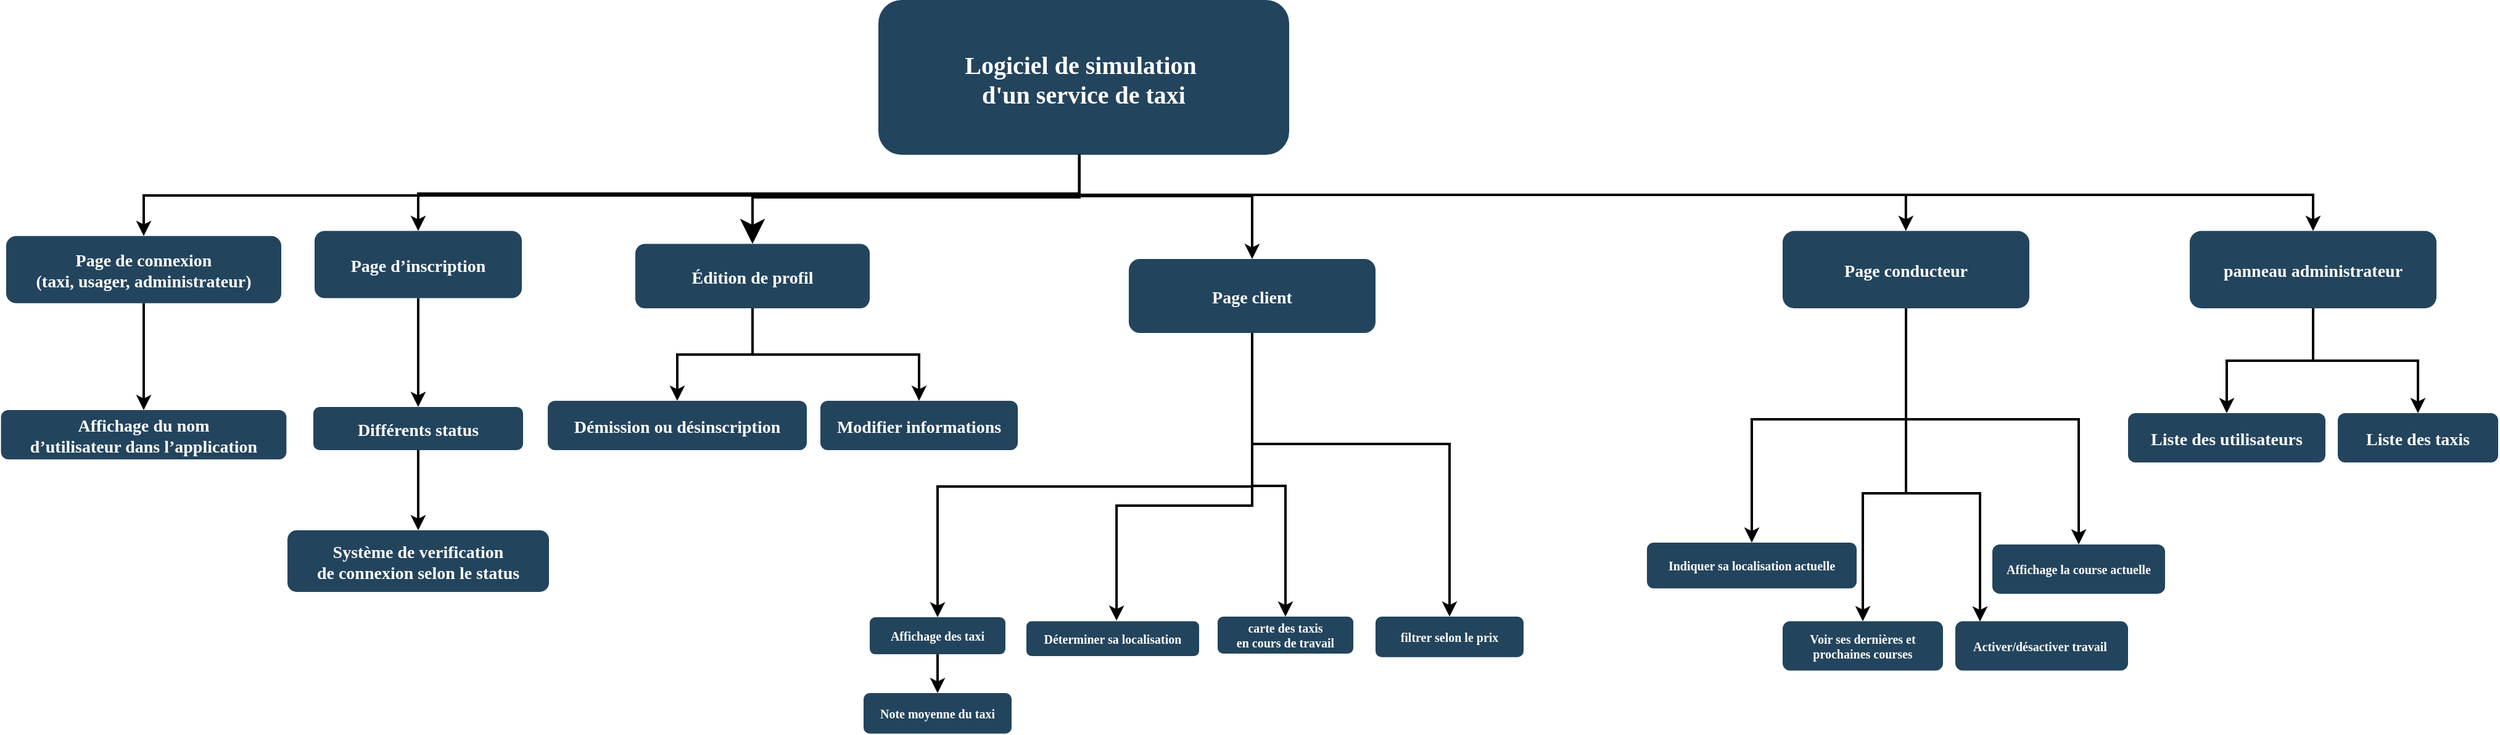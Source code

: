 <mxfile version="12.9.5" type="gitlab">
  <diagram name="Page-1" id="2c0d36ab-eaac-3732-788b-9136903baeff">
    <mxGraphModel dx="868" dy="450" grid="1" gridSize="10" guides="1" tooltips="1" connect="1" arrows="1" fold="1" page="1" pageScale="1.5" pageWidth="1169" pageHeight="827" background="#ffffff" math="0" shadow="0">
      <root>
        <mxCell id="0" />
        <mxCell id="1" parent="0" />
        <mxCell id="2" value="Logiciel de simulation &#xa;d&#39;un service de taxi" style="rounded=1;fillColor=#23445D;gradientColor=none;strokeColor=none;fontColor=#FFFFFF;fontStyle=1;fontFamily=Tahoma;fontSize=20;" parent="1" vertex="1">
          <mxGeometry x="757" y="140" width="333" height="125.5" as="geometry" />
        </mxCell>
        <mxCell id="4" value="panneau administrateur" style="rounded=1;fillColor=#23445D;gradientColor=none;strokeColor=none;fontColor=#FFFFFF;fontStyle=1;fontFamily=Tahoma;fontSize=14" parent="1" vertex="1">
          <mxGeometry x="1820" y="327.25" width="200" height="62.75" as="geometry" />
        </mxCell>
        <mxCell id="9" value="" style="edgeStyle=elbowEdgeStyle;elbow=vertical;strokeWidth=2;rounded=0;exitX=0.489;exitY=0.996;exitDx=0;exitDy=0;exitPerimeter=0;" parent="1" source="2" target="4" edge="1">
          <mxGeometry x="337" y="215.5" width="100" height="100" as="geometry">
            <mxPoint x="337" y="315.5" as="sourcePoint" />
            <mxPoint x="437" y="215.5" as="targetPoint" />
            <Array as="points">
              <mxPoint x="1240" y="298" />
            </Array>
          </mxGeometry>
        </mxCell>
        <mxCell id="10" value="Édition de profil" style="rounded=1;fillColor=#23445D;gradientColor=none;strokeColor=none;fontColor=#FFFFFF;fontStyle=1;fontFamily=Tahoma;fontSize=14" parent="1" vertex="1">
          <mxGeometry x="560" y="337.75" width="190" height="52.25" as="geometry" />
        </mxCell>
        <mxCell id="12" value="Page d’inscription" style="rounded=1;fillColor=#23445D;gradientColor=none;strokeColor=none;fontColor=#FFFFFF;fontStyle=1;fontFamily=Tahoma;fontSize=14" parent="1" vertex="1">
          <mxGeometry x="300" y="327.25" width="168" height="54.5" as="geometry" />
        </mxCell>
        <mxCell id="xQzob73jMmwW_WmET0h1-109" value="Système de verification&#xa;de connexion selon le status" style="rounded=1;fillColor=#23445D;gradientColor=none;strokeColor=none;fontColor=#FFFFFF;fontStyle=1;fontFamily=Tahoma;fontSize=14" parent="1" vertex="1">
          <mxGeometry x="278" y="570" width="212" height="50" as="geometry" />
        </mxCell>
        <mxCell id="13" value="Page de connexion &#xa;(taxi, usager, administrateur)" style="rounded=1;fillColor=#23445D;gradientColor=none;strokeColor=none;fontColor=#FFFFFF;fontStyle=1;fontFamily=Tahoma;fontSize=14" parent="1" vertex="1">
          <mxGeometry x="50" y="331.38" width="223" height="54.5" as="geometry" />
        </mxCell>
        <mxCell id="41" value="Démission ou désinscription" style="rounded=1;fillColor=#23445D;gradientColor=none;strokeColor=none;fontColor=#FFFFFF;fontStyle=1;fontFamily=Tahoma;fontSize=14" parent="1" vertex="1">
          <mxGeometry x="489" y="465" width="210" height="40" as="geometry" />
        </mxCell>
        <mxCell id="48" value="Liste des utilisateurs" style="rounded=1;fillColor=#23445D;gradientColor=none;strokeColor=none;fontColor=#FFFFFF;fontStyle=1;fontFamily=Tahoma;fontSize=14" parent="1" vertex="1">
          <mxGeometry x="1770" y="475" width="160" height="40" as="geometry" />
        </mxCell>
        <mxCell id="59" value="" style="edgeStyle=elbowEdgeStyle;elbow=vertical;strokeWidth=2;rounded=0;exitX=0.489;exitY=1.012;exitDx=0;exitDy=0;exitPerimeter=0;" parent="1" source="2" target="12" edge="1">
          <mxGeometry x="347" y="225.5" width="100" height="100" as="geometry">
            <mxPoint x="924" y="265" as="sourcePoint" />
            <mxPoint x="1467.0" y="345.5" as="targetPoint" />
          </mxGeometry>
        </mxCell>
        <mxCell id="61" value="" style="edgeStyle=elbowEdgeStyle;elbow=vertical;strokeWidth=2;rounded=0" parent="1" target="13" edge="1">
          <mxGeometry x="-23" y="135.5" width="100" height="100" as="geometry">
            <mxPoint x="920" y="266" as="sourcePoint" />
            <mxPoint x="77" y="135.5" as="targetPoint" />
          </mxGeometry>
        </mxCell>
        <mxCell id="103" value="" style="edgeStyle=elbowEdgeStyle;elbow=vertical;strokeWidth=2;rounded=0" parent="1" source="10" target="41" edge="1">
          <mxGeometry x="-23" y="135.5" width="100" height="100" as="geometry">
            <mxPoint x="-23" y="235.5" as="sourcePoint" />
            <mxPoint x="77" y="135.5" as="targetPoint" />
          </mxGeometry>
        </mxCell>
        <mxCell id="104" value="" style="edgeStyle=elbowEdgeStyle;elbow=vertical;strokeWidth=2;rounded=0" parent="1" source="4" target="48" edge="1">
          <mxGeometry x="-23" y="135.5" width="100" height="100" as="geometry">
            <mxPoint x="-23" y="235.5" as="sourcePoint" />
            <mxPoint x="77" y="135.5" as="targetPoint" />
          </mxGeometry>
        </mxCell>
        <mxCell id="xQzob73jMmwW_WmET0h1-108" value="" style="edgeStyle=elbowEdgeStyle;elbow=vertical;strokeWidth=2;rounded=0;entryX=0.5;entryY=0;entryDx=0;entryDy=0;spacing=2;spacingTop=11;spacingBottom=9;endSize=14;sourcePerimeterSpacing=5;" parent="1" target="10" edge="1">
          <mxGeometry x="357" y="235.5" width="100" height="100" as="geometry">
            <mxPoint x="920" y="266" as="sourcePoint" />
            <mxPoint x="1040" y="330" as="targetPoint" />
            <Array as="points">
              <mxPoint x="790" y="300" />
            </Array>
          </mxGeometry>
        </mxCell>
        <mxCell id="xQzob73jMmwW_WmET0h1-113" value="" style="edgeStyle=elbowEdgeStyle;elbow=vertical;strokeWidth=2;rounded=0;entryX=0.5;entryY=0;entryDx=0;entryDy=0;exitX=0.5;exitY=1;exitDx=0;exitDy=0;" parent="1" target="xQzob73jMmwW_WmET0h1-114" edge="1" source="12">
          <mxGeometry x="-501.34" y="150" width="100" height="100" as="geometry">
            <mxPoint x="443" y="389" as="sourcePoint" />
            <mxPoint x="563.66" y="470" as="targetPoint" />
            <Array as="points">
              <mxPoint x="443" y="400" />
              <mxPoint x="443" y="410" />
            </Array>
          </mxGeometry>
        </mxCell>
        <mxCell id="xQzob73jMmwW_WmET0h1-114" value="Différents status" style="rounded=1;fillColor=#23445D;gradientColor=none;strokeColor=none;fontColor=#FFFFFF;fontStyle=1;fontFamily=Tahoma;fontSize=14" parent="1" vertex="1">
          <mxGeometry x="299" y="470" width="170" height="35" as="geometry" />
        </mxCell>
        <mxCell id="xQzob73jMmwW_WmET0h1-115" value="" style="edgeStyle=elbowEdgeStyle;elbow=vertical;strokeWidth=2;rounded=0;exitX=0.5;exitY=1;exitDx=0;exitDy=0;entryX=0.5;entryY=0;entryDx=0;entryDy=0;" parent="1" source="xQzob73jMmwW_WmET0h1-114" target="xQzob73jMmwW_WmET0h1-109" edge="1">
          <mxGeometry x="-620.59" y="289" width="100" height="100" as="geometry">
            <mxPoint x="444.75" y="540.0" as="sourcePoint" />
            <mxPoint x="444" y="580" as="targetPoint" />
          </mxGeometry>
        </mxCell>
        <mxCell id="xQzob73jMmwW_WmET0h1-116" value="Affichage du nom &#xa;d’utilisateur dans l’application" style="rounded=1;fillColor=#23445D;gradientColor=none;strokeColor=none;fontColor=#FFFFFF;fontStyle=1;fontFamily=Tahoma;fontSize=14" parent="1" vertex="1">
          <mxGeometry x="45.81" y="472.5" width="231.37" height="40" as="geometry" />
        </mxCell>
        <mxCell id="xQzob73jMmwW_WmET0h1-117" value="" style="edgeStyle=elbowEdgeStyle;elbow=vertical;strokeWidth=2;rounded=0;exitX=0.5;exitY=1;exitDx=0;exitDy=0;" parent="1" source="13" target="xQzob73jMmwW_WmET0h1-116" edge="1">
          <mxGeometry x="-609.5" y="121" width="100" height="100" as="geometry">
            <mxPoint x="218.5" y="415.5" as="sourcePoint" />
            <mxPoint x="-509.5" y="121" as="targetPoint" />
          </mxGeometry>
        </mxCell>
        <mxCell id="xQzob73jMmwW_WmET0h1-122" value="Page client" style="rounded=1;fillColor=#23445D;gradientColor=none;strokeColor=none;fontColor=#FFFFFF;fontStyle=1;fontFamily=Tahoma;fontSize=14" parent="1" vertex="1">
          <mxGeometry x="960" y="350" width="200" height="60" as="geometry" />
        </mxCell>
        <mxCell id="xQzob73jMmwW_WmET0h1-124" value="" style="edgeStyle=elbowEdgeStyle;elbow=vertical;strokeWidth=2;rounded=0;entryX=0.5;entryY=0;entryDx=0;entryDy=0;" parent="1" target="xQzob73jMmwW_WmET0h1-122" edge="1">
          <mxGeometry x="333.5" y="216" width="100" height="100" as="geometry">
            <mxPoint x="920" y="266" as="sourcePoint" />
            <mxPoint x="1556.5" y="337.75" as="targetPoint" />
            <Array as="points">
              <mxPoint x="940" y="299" />
              <mxPoint x="940" y="299" />
              <mxPoint x="930" y="299" />
              <mxPoint x="940" y="299" />
              <mxPoint x="1236.5" y="298.5" />
            </Array>
          </mxGeometry>
        </mxCell>
        <mxCell id="xQzob73jMmwW_WmET0h1-125" value="" style="edgeStyle=elbowEdgeStyle;elbow=vertical;strokeWidth=2;rounded=0;" parent="1" target="xQzob73jMmwW_WmET0h1-126" edge="1">
          <mxGeometry x="-573" y="148.25" width="100" height="100" as="geometry">
            <mxPoint x="1060" y="428" as="sourcePoint" />
            <mxPoint x="1010" y="488" as="targetPoint" />
          </mxGeometry>
        </mxCell>
        <mxCell id="xQzob73jMmwW_WmET0h1-126" value="Affichage des taxi" style="rounded=1;fillColor=#23445D;gradientColor=none;strokeColor=none;fontColor=#FFFFFF;fontStyle=1;fontFamily=Tahoma;fontSize=10;" parent="1" vertex="1">
          <mxGeometry x="750" y="640.56" width="110" height="30" as="geometry" />
        </mxCell>
        <mxCell id="xQzob73jMmwW_WmET0h1-129" value="" style="edgeStyle=elbowEdgeStyle;elbow=vertical;strokeWidth=2;rounded=0;entryX=0.5;entryY=0;entryDx=0;entryDy=0;" parent="1" target="xQzob73jMmwW_WmET0h1-130" edge="1">
          <mxGeometry x="-423" y="148.25" width="100" height="100" as="geometry">
            <mxPoint x="1060" y="430" as="sourcePoint" />
            <mxPoint x="1160" y="488" as="targetPoint" />
            <Array as="points">
              <mxPoint x="1200" y="500" />
              <mxPoint x="1210" y="500" />
              <mxPoint x="1250" y="440" />
            </Array>
          </mxGeometry>
        </mxCell>
        <mxCell id="xQzob73jMmwW_WmET0h1-130" value="filtrer selon le prix" style="rounded=1;fillColor=#23445D;gradientColor=none;strokeColor=none;fontColor=#FFFFFF;fontStyle=1;fontFamily=Tahoma;fontSize=10;" parent="1" vertex="1">
          <mxGeometry x="1160" y="640" width="120" height="32.88" as="geometry" />
        </mxCell>
        <mxCell id="xQzob73jMmwW_WmET0h1-131" value="" style="edgeStyle=elbowEdgeStyle;elbow=vertical;strokeWidth=2;rounded=0;entryX=0.522;entryY=-0.016;entryDx=0;entryDy=0;entryPerimeter=0;exitX=0.5;exitY=1;exitDx=0;exitDy=0;" parent="1" source="xQzob73jMmwW_WmET0h1-122" target="xQzob73jMmwW_WmET0h1-132" edge="1">
          <mxGeometry x="-410" y="148.25" width="100" height="100" as="geometry">
            <mxPoint x="1049" y="427" as="sourcePoint" />
            <mxPoint x="1173" y="488" as="targetPoint" />
            <Array as="points">
              <mxPoint x="1039" y="550" />
              <mxPoint x="1039" y="550" />
              <mxPoint x="1039" y="550" />
              <mxPoint x="1040" y="550" />
              <mxPoint x="1040" y="540" />
              <mxPoint x="1040" y="520" />
            </Array>
          </mxGeometry>
        </mxCell>
        <mxCell id="xQzob73jMmwW_WmET0h1-132" value="Déterminer sa localisation" style="rounded=1;fillColor=#23445D;gradientColor=none;strokeColor=none;fontColor=#FFFFFF;fontStyle=1;fontFamily=Tahoma;fontSize=10;" parent="1" vertex="1">
          <mxGeometry x="877" y="643.75" width="140" height="28.25" as="geometry" />
        </mxCell>
        <mxCell id="xQzob73jMmwW_WmET0h1-133" value="Text" style="text;html=1;align=center;verticalAlign=middle;resizable=0;points=[];autosize=1;fontSize=20;fontColor=#FFFFFF;" parent="1" vertex="1">
          <mxGeometry x="1092" y="672" width="50" height="30" as="geometry" />
        </mxCell>
        <mxCell id="xQzob73jMmwW_WmET0h1-134" value="" style="edgeStyle=elbowEdgeStyle;elbow=vertical;strokeWidth=2;rounded=0;" parent="1" target="xQzob73jMmwW_WmET0h1-135" edge="1">
          <mxGeometry x="-593" y="135.88" width="100" height="100" as="geometry">
            <mxPoint x="1060" y="428" as="sourcePoint" />
            <mxPoint x="990" y="475.63" as="targetPoint" />
          </mxGeometry>
        </mxCell>
        <mxCell id="xQzob73jMmwW_WmET0h1-135" value="carte des taxis &#xa;en cours de travail" style="rounded=1;fillColor=#23445D;gradientColor=none;strokeColor=none;fontColor=#FFFFFF;fontStyle=1;fontFamily=Tahoma;fontSize=10;" parent="1" vertex="1">
          <mxGeometry x="1032" y="640" width="110" height="30" as="geometry" />
        </mxCell>
        <mxCell id="xQzob73jMmwW_WmET0h1-137" value="Note moyenne du taxi" style="rounded=1;fillColor=#23445D;gradientColor=none;strokeColor=none;fontColor=#FFFFFF;fontStyle=1;fontFamily=Tahoma;fontSize=10;" parent="1" vertex="1">
          <mxGeometry x="745" y="702.0" width="120" height="32.88" as="geometry" />
        </mxCell>
        <mxCell id="xQzob73jMmwW_WmET0h1-138" value="Liste des taxis" style="rounded=1;fillColor=#23445D;gradientColor=none;strokeColor=none;fontColor=#FFFFFF;fontStyle=1;fontFamily=Tahoma;fontSize=14" parent="1" vertex="1">
          <mxGeometry x="1940" y="475" width="130" height="40" as="geometry" />
        </mxCell>
        <mxCell id="xQzob73jMmwW_WmET0h1-139" value="" style="edgeStyle=elbowEdgeStyle;elbow=vertical;strokeWidth=2;rounded=0;exitX=0.5;exitY=1;exitDx=0;exitDy=0;" parent="1" source="4" target="xQzob73jMmwW_WmET0h1-138" edge="1">
          <mxGeometry x="153" y="135.5" width="100" height="100" as="geometry">
            <mxPoint x="1628.5" y="403" as="sourcePoint" />
            <mxPoint x="253" y="135.5" as="targetPoint" />
          </mxGeometry>
        </mxCell>
        <mxCell id="xQzob73jMmwW_WmET0h1-142" value="Page conducteur" style="rounded=1;fillColor=#23445D;gradientColor=none;strokeColor=none;fontColor=#FFFFFF;fontStyle=1;fontFamily=Tahoma;fontSize=14" parent="1" vertex="1">
          <mxGeometry x="1490" y="327.25" width="200" height="62.75" as="geometry" />
        </mxCell>
        <mxCell id="xQzob73jMmwW_WmET0h1-145" value="" style="edgeStyle=elbowEdgeStyle;elbow=vertical;strokeWidth=2;rounded=0;entryX=0.5;entryY=0;entryDx=0;entryDy=0;" parent="1" source="xQzob73jMmwW_WmET0h1-142" target="xQzob73jMmwW_WmET0h1-149" edge="1">
          <mxGeometry x="-342.84" y="135.5" width="100" height="100" as="geometry">
            <mxPoint x="-342.84" y="235.5" as="sourcePoint" />
            <mxPoint x="1503.75" y="560" as="targetPoint" />
            <Array as="points">
              <mxPoint x="1590" y="480" />
            </Array>
          </mxGeometry>
        </mxCell>
        <mxCell id="xQzob73jMmwW_WmET0h1-146" value="Affichage la course actuelle" style="rounded=1;fillColor=#23445D;gradientColor=none;strokeColor=none;fontColor=#FFFFFF;fontStyle=1;fontFamily=Tahoma;fontSize=10;" parent="1" vertex="1">
          <mxGeometry x="1660" y="581.44" width="140" height="40" as="geometry" />
        </mxCell>
        <mxCell id="xQzob73jMmwW_WmET0h1-147" value="" style="edgeStyle=elbowEdgeStyle;elbow=vertical;strokeWidth=2;rounded=0;entryX=0.5;entryY=0;entryDx=0;entryDy=0;" parent="1" target="xQzob73jMmwW_WmET0h1-146" edge="1">
          <mxGeometry x="-166.84" y="135.5" width="100" height="100" as="geometry">
            <mxPoint x="1590" y="391" as="sourcePoint" />
            <mxPoint x="-66.84" y="135.5" as="targetPoint" />
            <Array as="points">
              <mxPoint x="1650" y="480" />
            </Array>
          </mxGeometry>
        </mxCell>
        <mxCell id="xQzob73jMmwW_WmET0h1-149" value="Indiquer sa localisation actuelle" style="rounded=1;fillColor=#23445D;gradientColor=none;strokeColor=none;fontColor=#FFFFFF;fontStyle=1;fontFamily=Tahoma;fontSize=10;" parent="1" vertex="1">
          <mxGeometry x="1380" y="580" width="170" height="37.12" as="geometry" />
        </mxCell>
        <mxCell id="xQzob73jMmwW_WmET0h1-150" value="Voir ses dernières et &#xa;prochaines courses" style="rounded=1;fillColor=#23445D;gradientColor=none;strokeColor=none;fontColor=#FFFFFF;fontStyle=1;fontFamily=Tahoma;fontSize=10;" parent="1" vertex="1">
          <mxGeometry x="1490" y="643.75" width="130" height="40" as="geometry" />
        </mxCell>
        <mxCell id="xQzob73jMmwW_WmET0h1-151" value="" style="edgeStyle=elbowEdgeStyle;elbow=vertical;strokeWidth=2;rounded=0;entryX=0.5;entryY=0;entryDx=0;entryDy=0;exitX=0.5;exitY=1;exitDx=0;exitDy=0;" parent="1" source="xQzob73jMmwW_WmET0h1-142" target="xQzob73jMmwW_WmET0h1-150" edge="1">
          <mxGeometry x="-266.84" y="192.62" width="100" height="100" as="geometry">
            <mxPoint x="1526.5" y="388.12" as="sourcePoint" />
            <mxPoint x="-166.84" y="192.62" as="targetPoint" />
            <Array as="points">
              <mxPoint x="1600" y="540" />
              <mxPoint x="1590" y="490" />
              <mxPoint x="1527" y="440" />
              <mxPoint x="1550" y="537.12" />
            </Array>
          </mxGeometry>
        </mxCell>
        <mxCell id="xQzob73jMmwW_WmET0h1-152" value="" style="edgeStyle=elbowEdgeStyle;elbow=vertical;strokeWidth=2;rounded=0" parent="1" edge="1">
          <mxGeometry x="-276.85" y="78.25" width="100" height="100" as="geometry">
            <mxPoint x="1589.9" y="297.25" as="sourcePoint" />
            <mxPoint x="1589.9" y="327.25" as="targetPoint" />
          </mxGeometry>
        </mxCell>
        <mxCell id="xs6JpK7SzmqAGYHthAqy-112" value="Modifier informations" style="rounded=1;fillColor=#23445D;gradientColor=none;strokeColor=none;fontColor=#FFFFFF;fontStyle=1;fontFamily=Tahoma;fontSize=14" vertex="1" parent="1">
          <mxGeometry x="710" y="465" width="160" height="40" as="geometry" />
        </mxCell>
        <mxCell id="xs6JpK7SzmqAGYHthAqy-113" value="" style="edgeStyle=elbowEdgeStyle;elbow=vertical;strokeWidth=2;rounded=0;entryX=0.5;entryY=0;entryDx=0;entryDy=0;exitX=0.5;exitY=1;exitDx=0;exitDy=0;" edge="1" parent="1" source="10" target="xs6JpK7SzmqAGYHthAqy-112">
          <mxGeometry x="22" y="135.5" width="100" height="100" as="geometry">
            <mxPoint x="700.0" y="390" as="sourcePoint" />
            <mxPoint x="700.0" y="462.5" as="targetPoint" />
          </mxGeometry>
        </mxCell>
        <mxCell id="xs6JpK7SzmqAGYHthAqy-114" value="Activer/désactiver travail " style="rounded=1;fillColor=#23445D;gradientColor=none;strokeColor=none;fontColor=#FFFFFF;fontStyle=1;fontFamily=Tahoma;fontSize=10;" vertex="1" parent="1">
          <mxGeometry x="1630" y="643.75" width="140" height="40" as="geometry" />
        </mxCell>
        <mxCell id="xs6JpK7SzmqAGYHthAqy-115" value="" style="edgeStyle=elbowEdgeStyle;elbow=vertical;strokeWidth=2;rounded=0;exitX=0.5;exitY=1;exitDx=0;exitDy=0;" edge="1" parent="1" source="xQzob73jMmwW_WmET0h1-142">
          <mxGeometry x="-256.84" y="192.62" width="100" height="100" as="geometry">
            <mxPoint x="1600" y="390" as="sourcePoint" />
            <mxPoint x="1650" y="644" as="targetPoint" />
            <Array as="points">
              <mxPoint x="1610" y="540" />
              <mxPoint x="1600" y="490" />
              <mxPoint x="1537" y="440" />
              <mxPoint x="1560" y="537.12" />
            </Array>
          </mxGeometry>
        </mxCell>
        <mxCell id="xs6JpK7SzmqAGYHthAqy-117" value="" style="endArrow=classic;html=1;strokeWidth=2;exitX=0.5;exitY=1;exitDx=0;exitDy=0;entryX=0.5;entryY=0;entryDx=0;entryDy=0;" edge="1" parent="1" source="xQzob73jMmwW_WmET0h1-126" target="xQzob73jMmwW_WmET0h1-137">
          <mxGeometry width="50" height="50" relative="1" as="geometry">
            <mxPoint x="870" y="650" as="sourcePoint" />
            <mxPoint x="920" y="600" as="targetPoint" />
          </mxGeometry>
        </mxCell>
      </root>
    </mxGraphModel>
  </diagram>
</mxfile>
